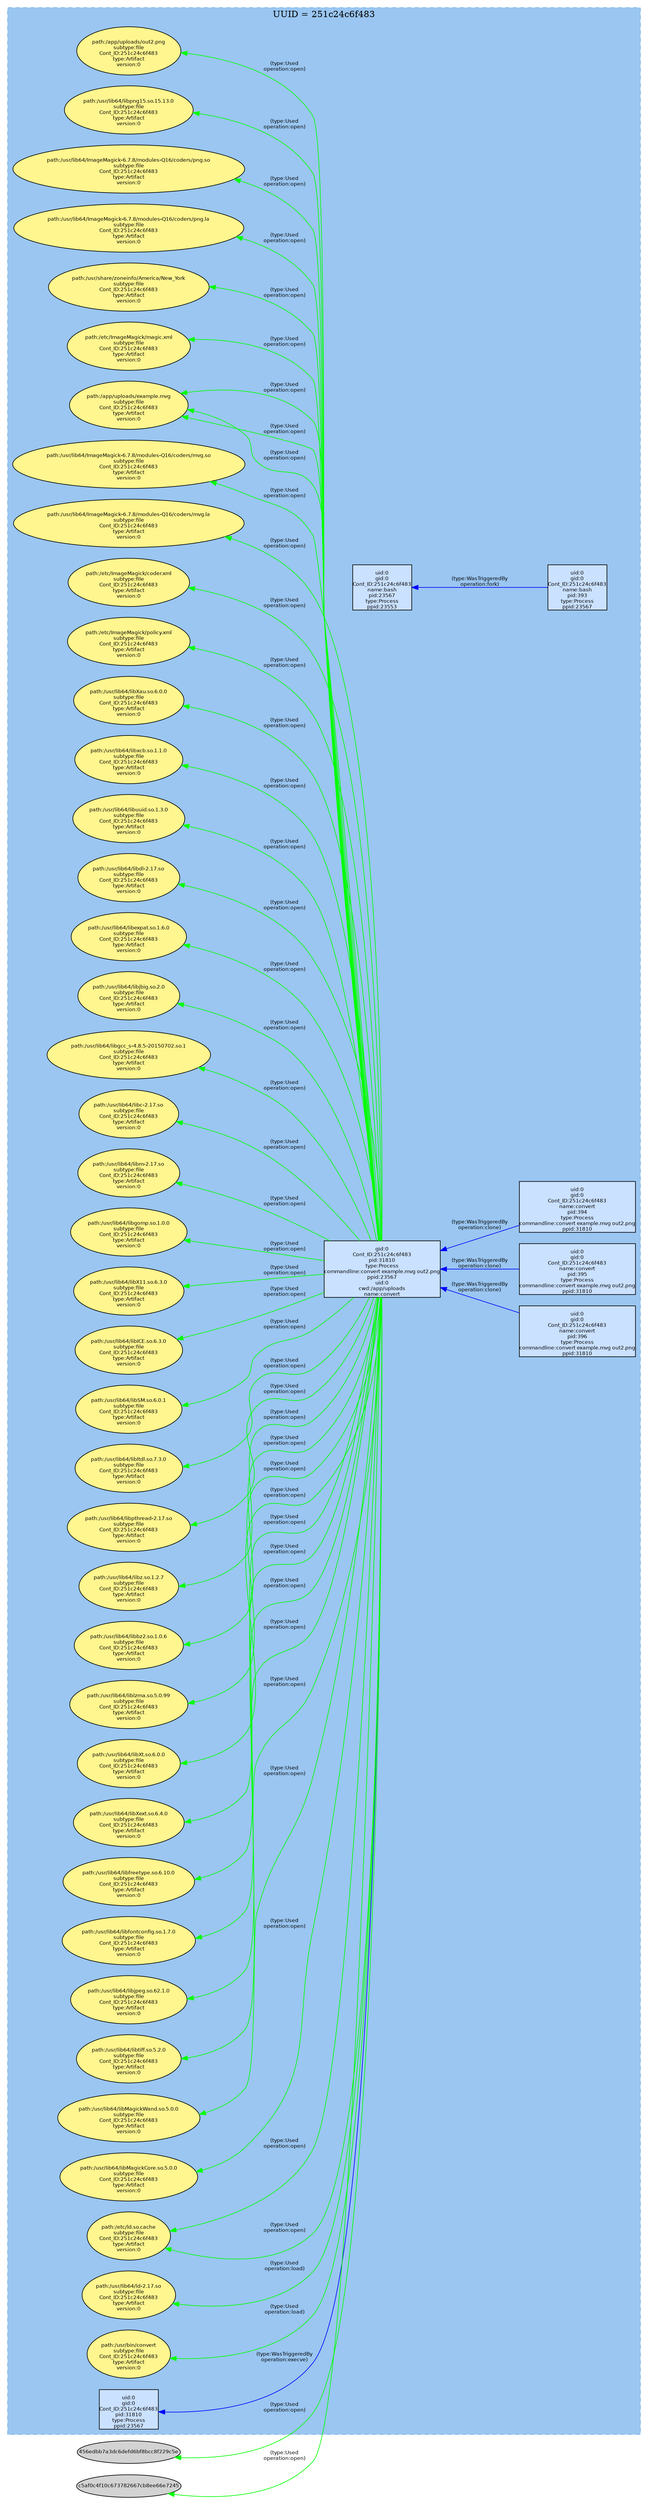 digraph spade2dot {
graph [rankdir = "RL"];
node [fontname="Helvetica" fontsize="8" style="filled" margin="0.0,0.0"];
edge [fontname="Helvetica" fontsize="8"]; 
subgraph cluster_251c24c6f483 { label="UUID = 251c24c6f483" color="#3F93E586" style="filled,dashed" ;

"688800286eb8303a6e91432b1bc464df" [label="\nuid:0\ngid:0\nCont_ID:251c24c6f483\nname:bash\npid:23567\ntype:Process\nppid:23553" shape="box" fillcolor="lightsteelblue1"];
"c787f22d68993912b048d07261dcfebc" [label="\nuid:0\ngid:0\nCont_ID:251c24c6f483\nname:bash\npid:393\ntype:Process\nppid:23567" shape="box" fillcolor="lightsteelblue1"];
"a4cc576faeae43f4f53aeabcc8266054" [label="\nuid:0\ngid:0\nCont_ID:251c24c6f483\npid:31810\ntype:Process\nppid:23567" shape="box" fillcolor="lightsteelblue1"];
"5395e4eed2277896c86f4eb2b6409d15" [label="\ngid:0\nCont_ID:251c24c6f483\npid:31810\ntype:Process\ncommandline:convert example.mvg out2.png\nppid:23567\nuid:0\ncwd:/app/uploads\nname:convert" shape="box" fillcolor="lightsteelblue1"];
"688f233d7efacfeb5d1a40705bd8fac8" [label="\npath:/usr/bin/convert\nsubtype:file\nCont_ID:251c24c6f483\ntype:Artifact\nversion:0" shape="ellipse" fillcolor="khaki1"];
"225200f1b4b9d6d4d15cb79c26663d99" [label="\npath:/usr/lib64/ld-2.17.so\nsubtype:file\nCont_ID:251c24c6f483\ntype:Artifact\nversion:0" shape="ellipse" fillcolor="khaki1"];
"5e6870be5fae6ce6e3b2673f7af7dba7" [label="\npath:/etc/ld.so.cache\nsubtype:file\nCont_ID:251c24c6f483\ntype:Artifact\nversion:0" shape="ellipse" fillcolor="khaki1"];
"1eac1f1ccafbb1c02876ba22739d3308" [label="\npath:/usr/lib64/libMagickCore.so.5.0.0\nsubtype:file\nCont_ID:251c24c6f483\ntype:Artifact\nversion:0" shape="ellipse" fillcolor="khaki1"];
"aca5c0d2823de746410c3d4f88188389" [label="\npath:/usr/lib64/libMagickWand.so.5.0.0\nsubtype:file\nCont_ID:251c24c6f483\ntype:Artifact\nversion:0" shape="ellipse" fillcolor="khaki1"];
"351d6340bbf8dda73eb2aa7082de8283" [label="\npath:/usr/lib64/libtiff.so.5.2.0\nsubtype:file\nCont_ID:251c24c6f483\ntype:Artifact\nversion:0" shape="ellipse" fillcolor="khaki1"];
"7be3352ebab7396f8a61b97427d063d9" [label="\npath:/usr/lib64/libjpeg.so.62.1.0\nsubtype:file\nCont_ID:251c24c6f483\ntype:Artifact\nversion:0" shape="ellipse" fillcolor="khaki1"];
"b594df7f7b59f057b38bd02a30078119" [label="\npath:/usr/lib64/libfontconfig.so.1.7.0\nsubtype:file\nCont_ID:251c24c6f483\ntype:Artifact\nversion:0" shape="ellipse" fillcolor="khaki1"];
"e281dd791945f8c856fe3fbc0f4dbdcd" [label="\npath:/usr/lib64/libfreetype.so.6.10.0\nsubtype:file\nCont_ID:251c24c6f483\ntype:Artifact\nversion:0" shape="ellipse" fillcolor="khaki1"];
"3ca30fea82a6fdd7eb34ccfd2d2a446b" [label="\npath:/usr/lib64/libXext.so.6.4.0\nsubtype:file\nCont_ID:251c24c6f483\ntype:Artifact\nversion:0" shape="ellipse" fillcolor="khaki1"];
"41c8a87dca0fbee9f8a905d2534a12af" [label="\npath:/usr/lib64/libXt.so.6.0.0\nsubtype:file\nCont_ID:251c24c6f483\ntype:Artifact\nversion:0" shape="ellipse" fillcolor="khaki1"];
"1f925e339790617854569d9f8d59a2df" [label="\npath:/usr/lib64/liblzma.so.5.0.99\nsubtype:file\nCont_ID:251c24c6f483\ntype:Artifact\nversion:0" shape="ellipse" fillcolor="khaki1"];
"cf793807a685341a20e96ddbc2fdc10d" [label="\npath:/usr/lib64/libbz2.so.1.0.6\nsubtype:file\nCont_ID:251c24c6f483\ntype:Artifact\nversion:0" shape="ellipse" fillcolor="khaki1"];
"11098114ad517b3490b897c5b246355b" [label="\npath:/usr/lib64/libz.so.1.2.7\nsubtype:file\nCont_ID:251c24c6f483\ntype:Artifact\nversion:0" shape="ellipse" fillcolor="khaki1"];
"b8cd367b86b19a266143df1b76b1b810" [label="\npath:/usr/lib64/libpthread-2.17.so\nsubtype:file\nCont_ID:251c24c6f483\ntype:Artifact\nversion:0" shape="ellipse" fillcolor="khaki1"];
"37c71578fdcaf4be268f29e78346dcef" [label="\npath:/usr/lib64/libltdl.so.7.3.0\nsubtype:file\nCont_ID:251c24c6f483\ntype:Artifact\nversion:0" shape="ellipse" fillcolor="khaki1"];
"530ebc73368e3ffc0a4f128f19503bf2" [label="\npath:/usr/lib64/libSM.so.6.0.1\nsubtype:file\nCont_ID:251c24c6f483\ntype:Artifact\nversion:0" shape="ellipse" fillcolor="khaki1"];
"82591715cc68ee2680004033c8e7b06c" [label="\npath:/usr/lib64/libICE.so.6.3.0\nsubtype:file\nCont_ID:251c24c6f483\ntype:Artifact\nversion:0" shape="ellipse" fillcolor="khaki1"];
"f9be7fb066322268da3672299d8836f5" [label="\npath:/usr/lib64/libX11.so.6.3.0\nsubtype:file\nCont_ID:251c24c6f483\ntype:Artifact\nversion:0" shape="ellipse" fillcolor="khaki1"];
"1fc4d9d17f382a5f2012b8fa10d19267" [label="\npath:/usr/lib64/libgomp.so.1.0.0\nsubtype:file\nCont_ID:251c24c6f483\ntype:Artifact\nversion:0" shape="ellipse" fillcolor="khaki1"];
"d8af93a457bb05fd6eb02c50e3fbe8cb" [label="\npath:/usr/lib64/libm-2.17.so\nsubtype:file\nCont_ID:251c24c6f483\ntype:Artifact\nversion:0" shape="ellipse" fillcolor="khaki1"];
"5df380cfe507cdc53b217d39e066feec" [label="\npath:/usr/lib64/libc-2.17.so\nsubtype:file\nCont_ID:251c24c6f483\ntype:Artifact\nversion:0" shape="ellipse" fillcolor="khaki1"];
"5b5fa20a2075e9d920284e8bea07afd8" [label="\npath:/usr/lib64/libgcc_s-4.8.5-20150702.so.1\nsubtype:file\nCont_ID:251c24c6f483\ntype:Artifact\nversion:0" shape="ellipse" fillcolor="khaki1"];
"e3a5e7ef9cb1dddd15c7b4c769e60692" [label="\npath:/usr/lib64/libjbig.so.2.0\nsubtype:file\nCont_ID:251c24c6f483\ntype:Artifact\nversion:0" shape="ellipse" fillcolor="khaki1"];
"9aca8746a3956a90659b9b037ac52abb" [label="\npath:/usr/lib64/libexpat.so.1.6.0\nsubtype:file\nCont_ID:251c24c6f483\ntype:Artifact\nversion:0" shape="ellipse" fillcolor="khaki1"];
"f908fc2999bb239bb3b29a937951e11f" [label="\npath:/usr/lib64/libdl-2.17.so\nsubtype:file\nCont_ID:251c24c6f483\ntype:Artifact\nversion:0" shape="ellipse" fillcolor="khaki1"];
"1df63e91beff66a27673a3ad0fe94e6c" [label="\npath:/usr/lib64/libuuid.so.1.3.0\nsubtype:file\nCont_ID:251c24c6f483\ntype:Artifact\nversion:0" shape="ellipse" fillcolor="khaki1"];
"580b4bd87b56d7f5f1ca3d0981ab3fc6" [label="\npath:/usr/lib64/libxcb.so.1.1.0\nsubtype:file\nCont_ID:251c24c6f483\ntype:Artifact\nversion:0" shape="ellipse" fillcolor="khaki1"];
"5bec3e6d7beab4a354a7dfa2b50bd6b1" [label="\npath:/usr/lib64/libXau.so.6.0.0\nsubtype:file\nCont_ID:251c24c6f483\ntype:Artifact\nversion:0" shape="ellipse" fillcolor="khaki1"];
"11321a3c1555760b9ce1668ac6409a4d" [label="\npath:/etc/ImageMagick/policy.xml\nsubtype:file\nCont_ID:251c24c6f483\ntype:Artifact\nversion:0" shape="ellipse" fillcolor="khaki1"];
"7385287e7c86a380b4328b5be38fe1a8" [label="\npath:/etc/ImageMagick/coder.xml\nsubtype:file\nCont_ID:251c24c6f483\ntype:Artifact\nversion:0" shape="ellipse" fillcolor="khaki1"];
"3ba438fb914fe6af036232634b3e42ba" [label="\npath:/usr/lib64/ImageMagick-6.7.8/modules-Q16/coders/mvg.la\nsubtype:file\nCont_ID:251c24c6f483\ntype:Artifact\nversion:0" shape="ellipse" fillcolor="khaki1"];
"4175ee1722351b29706b499db337e828" [label="\npath:/usr/lib64/ImageMagick-6.7.8/modules-Q16/coders/mvg.so\nsubtype:file\nCont_ID:251c24c6f483\ntype:Artifact\nversion:0" shape="ellipse" fillcolor="khaki1"];
"c90545a741a1e242c949a8ba309b764d" [label="\npath:/app/uploads/example.mvg\nsubtype:file\nCont_ID:251c24c6f483\ntype:Artifact\nversion:0" shape="ellipse" fillcolor="khaki1"];
"93197066ccf3bc6d750364c2807c0037" [label="\npath:/etc/ImageMagick/magic.xml\nsubtype:file\nCont_ID:251c24c6f483\ntype:Artifact\nversion:0" shape="ellipse" fillcolor="khaki1"];
"19077526e488a2cec03a3aea7f8dfda1" [label="\nuid:0\ngid:0\nCont_ID:251c24c6f483\nname:convert\npid:394\ntype:Process\ncommandline:convert example.mvg out2.png\nppid:31810" shape="box" fillcolor="lightsteelblue1"];
"98e209290554286902e95f808e3c1387" [label="\nuid:0\ngid:0\nCont_ID:251c24c6f483\nname:convert\npid:395\ntype:Process\ncommandline:convert example.mvg out2.png\nppid:31810" shape="box" fillcolor="lightsteelblue1"];
"570f59363b72fc45428e48edc6cb7256" [label="\nuid:0\ngid:0\nCont_ID:251c24c6f483\nname:convert\npid:396\ntype:Process\ncommandline:convert example.mvg out2.png\nppid:31810" shape="box" fillcolor="lightsteelblue1"];
"1f512b9b112a72b4cfbd789a7a23b7af" [label="\npath:/usr/share/zoneinfo/America/New_York\nsubtype:file\nCont_ID:251c24c6f483\ntype:Artifact\nversion:0" shape="ellipse" fillcolor="khaki1"];
"95b143fdec1dccc23e970e44ef4fabf0" [label="\npath:/usr/lib64/ImageMagick-6.7.8/modules-Q16/coders/png.la\nsubtype:file\nCont_ID:251c24c6f483\ntype:Artifact\nversion:0" shape="ellipse" fillcolor="khaki1"];
"074b54d2cb396edb3d9dbd4751d81121" [label="\npath:/usr/lib64/ImageMagick-6.7.8/modules-Q16/coders/png.so\nsubtype:file\nCont_ID:251c24c6f483\ntype:Artifact\nversion:0" shape="ellipse" fillcolor="khaki1"];
"9130c2c0bf6a0ad0b03527d33bc7b2c1" [label="\npath:/usr/lib64/libpng15.so.15.13.0\nsubtype:file\nCont_ID:251c24c6f483\ntype:Artifact\nversion:0" shape="ellipse" fillcolor="khaki1"];
"050860f15564470804056c77b2795c8a" [label="\npath:/app/uploads/out2.png\nsubtype:file\nCont_ID:251c24c6f483\ntype:Artifact\nversion:0" shape="ellipse" fillcolor="khaki1"];
}
"c787f22d68993912b048d07261dcfebc" -> "688800286eb8303a6e91432b1bc464df" [label="(type:WasTriggeredBy\noperation:fork)" color="blue" style="solid"];
"5395e4eed2277896c86f4eb2b6409d15" -> "a4cc576faeae43f4f53aeabcc8266054" [label="(type:WasTriggeredBy\noperation:execve)" color="blue" style="solid"];
"5395e4eed2277896c86f4eb2b6409d15" -> "688f233d7efacfeb5d1a40705bd8fac8" [label="(type:Used\noperation:load)" color="green" style="solid"];
"5395e4eed2277896c86f4eb2b6409d15" -> "225200f1b4b9d6d4d15cb79c26663d99" [label="(type:Used\noperation:load)" color="green" style="solid"];
"5395e4eed2277896c86f4eb2b6409d15" -> "5e6870be5fae6ce6e3b2673f7af7dba7" [label="(type:Used\noperation:open)" color="green" style="solid"];
"5395e4eed2277896c86f4eb2b6409d15" -> "1eac1f1ccafbb1c02876ba22739d3308" [label="(type:Used\noperation:open)" color="green" style="solid"];
"5395e4eed2277896c86f4eb2b6409d15" -> "aca5c0d2823de746410c3d4f88188389" [label="(type:Used\noperation:open)" color="green" style="solid"];
"5395e4eed2277896c86f4eb2b6409d15" -> "351d6340bbf8dda73eb2aa7082de8283" [label="(type:Used\noperation:open)" color="green" style="solid"];
"5395e4eed2277896c86f4eb2b6409d15" -> "7be3352ebab7396f8a61b97427d063d9" [label="(type:Used\noperation:open)" color="green" style="solid"];
"5395e4eed2277896c86f4eb2b6409d15" -> "b594df7f7b59f057b38bd02a30078119" [label="(type:Used\noperation:open)" color="green" style="solid"];
"5395e4eed2277896c86f4eb2b6409d15" -> "e281dd791945f8c856fe3fbc0f4dbdcd" [label="(type:Used\noperation:open)" color="green" style="solid"];
"5395e4eed2277896c86f4eb2b6409d15" -> "3ca30fea82a6fdd7eb34ccfd2d2a446b" [label="(type:Used\noperation:open)" color="green" style="solid"];
"5395e4eed2277896c86f4eb2b6409d15" -> "41c8a87dca0fbee9f8a905d2534a12af" [label="(type:Used\noperation:open)" color="green" style="solid"];
"5395e4eed2277896c86f4eb2b6409d15" -> "1f925e339790617854569d9f8d59a2df" [label="(type:Used\noperation:open)" color="green" style="solid"];
"5395e4eed2277896c86f4eb2b6409d15" -> "cf793807a685341a20e96ddbc2fdc10d" [label="(type:Used\noperation:open)" color="green" style="solid"];
"5395e4eed2277896c86f4eb2b6409d15" -> "11098114ad517b3490b897c5b246355b" [label="(type:Used\noperation:open)" color="green" style="solid"];
"5395e4eed2277896c86f4eb2b6409d15" -> "b8cd367b86b19a266143df1b76b1b810" [label="(type:Used\noperation:open)" color="green" style="solid"];
"5395e4eed2277896c86f4eb2b6409d15" -> "37c71578fdcaf4be268f29e78346dcef" [label="(type:Used\noperation:open)" color="green" style="solid"];
"5395e4eed2277896c86f4eb2b6409d15" -> "530ebc73368e3ffc0a4f128f19503bf2" [label="(type:Used\noperation:open)" color="green" style="solid"];
"5395e4eed2277896c86f4eb2b6409d15" -> "82591715cc68ee2680004033c8e7b06c" [label="(type:Used\noperation:open)" color="green" style="solid"];
"5395e4eed2277896c86f4eb2b6409d15" -> "f9be7fb066322268da3672299d8836f5" [label="(type:Used\noperation:open)" color="green" style="solid"];
"5395e4eed2277896c86f4eb2b6409d15" -> "1fc4d9d17f382a5f2012b8fa10d19267" [label="(type:Used\noperation:open)" color="green" style="solid"];
"5395e4eed2277896c86f4eb2b6409d15" -> "d8af93a457bb05fd6eb02c50e3fbe8cb" [label="(type:Used\noperation:open)" color="green" style="solid"];
"5395e4eed2277896c86f4eb2b6409d15" -> "5df380cfe507cdc53b217d39e066feec" [label="(type:Used\noperation:open)" color="green" style="solid"];
"5395e4eed2277896c86f4eb2b6409d15" -> "5b5fa20a2075e9d920284e8bea07afd8" [label="(type:Used\noperation:open)" color="green" style="solid"];
"5395e4eed2277896c86f4eb2b6409d15" -> "e3a5e7ef9cb1dddd15c7b4c769e60692" [label="(type:Used\noperation:open)" color="green" style="solid"];
"5395e4eed2277896c86f4eb2b6409d15" -> "9aca8746a3956a90659b9b037ac52abb" [label="(type:Used\noperation:open)" color="green" style="solid"];
"5395e4eed2277896c86f4eb2b6409d15" -> "f908fc2999bb239bb3b29a937951e11f" [label="(type:Used\noperation:open)" color="green" style="solid"];
"5395e4eed2277896c86f4eb2b6409d15" -> "1df63e91beff66a27673a3ad0fe94e6c" [label="(type:Used\noperation:open)" color="green" style="solid"];
"5395e4eed2277896c86f4eb2b6409d15" -> "580b4bd87b56d7f5f1ca3d0981ab3fc6" [label="(type:Used\noperation:open)" color="green" style="solid"];
"5395e4eed2277896c86f4eb2b6409d15" -> "5bec3e6d7beab4a354a7dfa2b50bd6b1" [label="(type:Used\noperation:open)" color="green" style="solid"];
"5395e4eed2277896c86f4eb2b6409d15" -> "456edbb7a3dc6defd6bf8bcc8f229c5e" [label="(type:Used\noperation:open)" color="green" style="solid"];
"5395e4eed2277896c86f4eb2b6409d15" -> "c5af0c4f10c673782667cb8ee66e7245" [label="(type:Used\noperation:open)" color="green" style="solid"];
"5395e4eed2277896c86f4eb2b6409d15" -> "11321a3c1555760b9ce1668ac6409a4d" [label="(type:Used\noperation:open)" color="green" style="solid"];
"5395e4eed2277896c86f4eb2b6409d15" -> "7385287e7c86a380b4328b5be38fe1a8" [label="(type:Used\noperation:open)" color="green" style="solid"];
"5395e4eed2277896c86f4eb2b6409d15" -> "3ba438fb914fe6af036232634b3e42ba" [label="(type:Used\noperation:open)" color="green" style="solid"];
"5395e4eed2277896c86f4eb2b6409d15" -> "4175ee1722351b29706b499db337e828" [label="(type:Used\noperation:open)" color="green" style="solid"];
"5395e4eed2277896c86f4eb2b6409d15" -> "c90545a741a1e242c949a8ba309b764d" [label="(type:Used\noperation:open)" color="green" style="solid"];
"5395e4eed2277896c86f4eb2b6409d15" -> "93197066ccf3bc6d750364c2807c0037" [label="(type:Used\noperation:open)" color="green" style="solid"];
"5395e4eed2277896c86f4eb2b6409d15" -> "c90545a741a1e242c949a8ba309b764d" [label="(type:Used\noperation:open)" color="green" style="solid"];
"5395e4eed2277896c86f4eb2b6409d15" -> "c90545a741a1e242c949a8ba309b764d" [label="(type:Used\noperation:open)" color="green" style="solid"];
"19077526e488a2cec03a3aea7f8dfda1" -> "5395e4eed2277896c86f4eb2b6409d15" [label="(type:WasTriggeredBy\noperation:clone)" color="blue" style="solid"];
"98e209290554286902e95f808e3c1387" -> "5395e4eed2277896c86f4eb2b6409d15" [label="(type:WasTriggeredBy\noperation:clone)" color="blue" style="solid"];
"570f59363b72fc45428e48edc6cb7256" -> "5395e4eed2277896c86f4eb2b6409d15" [label="(type:WasTriggeredBy\noperation:clone)" color="blue" style="solid"];
"5395e4eed2277896c86f4eb2b6409d15" -> "1f512b9b112a72b4cfbd789a7a23b7af" [label="(type:Used\noperation:open)" color="green" style="solid"];
"5395e4eed2277896c86f4eb2b6409d15" -> "95b143fdec1dccc23e970e44ef4fabf0" [label="(type:Used\noperation:open)" color="green" style="solid"];
"5395e4eed2277896c86f4eb2b6409d15" -> "074b54d2cb396edb3d9dbd4751d81121" [label="(type:Used\noperation:open)" color="green" style="solid"];
"5395e4eed2277896c86f4eb2b6409d15" -> "5e6870be5fae6ce6e3b2673f7af7dba7" [label="(type:Used\noperation:open)" color="green" style="solid"];
"5395e4eed2277896c86f4eb2b6409d15" -> "9130c2c0bf6a0ad0b03527d33bc7b2c1" [label="(type:Used\noperation:open)" color="green" style="solid"];
"5395e4eed2277896c86f4eb2b6409d15" -> "050860f15564470804056c77b2795c8a" [label="(type:Used\noperation:open)" color="green" style="solid"];
}
